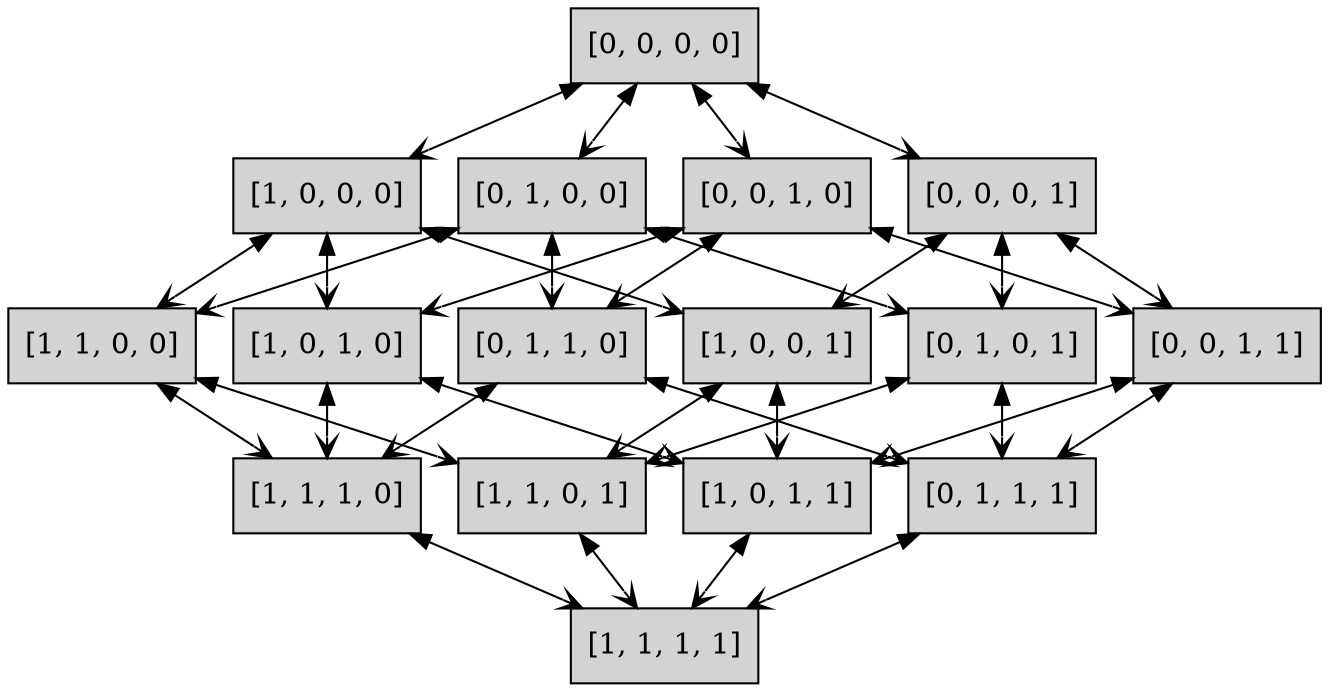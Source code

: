 digraph G {
	rankdir = TB;
	bgcolor = white;
	0 [label = "[0, 0, 0, 0]", shape = rectangle, style = filled, fillcolor = lightgrey];
	1 [label = "[1, 0, 0, 0]", shape = rectangle, style = filled, fillcolor = lightgrey];
	0 -> 1 [dir = both, color = black, arrowhead = vee, penwdith = 2]
	31 [label = "[0, 1, 0, 0]", shape = rectangle, style = filled, fillcolor = lightgrey];
	0 -> 31 [dir = both, color = black, arrowhead = vee, penwdith = 2]
	961 [label = "[0, 0, 1, 0]", shape = rectangle, style = filled, fillcolor = lightgrey];
	0 -> 961 [dir = both, color = black, arrowhead = vee, penwdith = 2]
	29791 [label = "[0, 0, 0, 1]", shape = rectangle, style = filled, fillcolor = lightgrey];
	0 -> 29791 [dir = both, color = black, arrowhead = vee, penwdith = 2]
	32 [label = "[1, 1, 0, 0]", shape = rectangle, style = filled, fillcolor = lightgrey];
	1 -> 32 [dir = both, color = black, arrowhead = vee, penwdith = 2]
	962 [label = "[1, 0, 1, 0]", shape = rectangle, style = filled, fillcolor = lightgrey];
	1 -> 962 [dir = both, color = black, arrowhead = vee, penwdith = 2]
	29792 [label = "[1, 0, 0, 1]", shape = rectangle, style = filled, fillcolor = lightgrey];
	1 -> 29792 [dir = both, color = black, arrowhead = vee, penwdith = 2]
	31 -> 32 [dir = both, color = black, arrowhead = vee, penwdith = 2]
	992 [label = "[0, 1, 1, 0]", shape = rectangle, style = filled, fillcolor = lightgrey];
	31 -> 992 [dir = both, color = black, arrowhead = vee, penwdith = 2]
	29822 [label = "[0, 1, 0, 1]", shape = rectangle, style = filled, fillcolor = lightgrey];
	31 -> 29822 [dir = both, color = black, arrowhead = vee, penwdith = 2]
	993 [label = "[1, 1, 1, 0]", shape = rectangle, style = filled, fillcolor = lightgrey];
	32 -> 993 [dir = both, color = black, arrowhead = vee, penwdith = 2]
	29823 [label = "[1, 1, 0, 1]", shape = rectangle, style = filled, fillcolor = lightgrey];
	32 -> 29823 [dir = both, color = black, arrowhead = vee, penwdith = 2]
	961 -> 962 [dir = both, color = black, arrowhead = vee, penwdith = 2]
	961 -> 992 [dir = both, color = black, arrowhead = vee, penwdith = 2]
	30752 [label = "[0, 0, 1, 1]", shape = rectangle, style = filled, fillcolor = lightgrey];
	961 -> 30752 [dir = both, color = black, arrowhead = vee, penwdith = 2]
	962 -> 993 [dir = both, color = black, arrowhead = vee, penwdith = 2]
	30753 [label = "[1, 0, 1, 1]", shape = rectangle, style = filled, fillcolor = lightgrey];
	962 -> 30753 [dir = both, color = black, arrowhead = vee, penwdith = 2]
	992 -> 993 [dir = both, color = black, arrowhead = vee, penwdith = 2]
	30783 [label = "[0, 1, 1, 1]", shape = rectangle, style = filled, fillcolor = lightgrey];
	992 -> 30783 [dir = both, color = black, arrowhead = vee, penwdith = 2]
	30784 [label = "[1, 1, 1, 1]", shape = rectangle, style = filled, fillcolor = lightgrey];
	993 -> 30784 [dir = both, color = black, arrowhead = vee, penwdith = 2]
	29791 -> 29792 [dir = both, color = black, arrowhead = vee, penwdith = 2]
	29791 -> 29822 [dir = both, color = black, arrowhead = vee, penwdith = 2]
	29791 -> 30752 [dir = both, color = black, arrowhead = vee, penwdith = 2]
	29792 -> 29823 [dir = both, color = black, arrowhead = vee, penwdith = 2]
	29792 -> 30753 [dir = both, color = black, arrowhead = vee, penwdith = 2]
	29822 -> 29823 [dir = both, color = black, arrowhead = vee, penwdith = 2]
	29822 -> 30783 [dir = both, color = black, arrowhead = vee, penwdith = 2]
	29823 -> 30784 [dir = both, color = black, arrowhead = vee, penwdith = 2]
	30752 -> 30753 [dir = both, color = black, arrowhead = vee, penwdith = 2]
	30752 -> 30783 [dir = both, color = black, arrowhead = vee, penwdith = 2]
	30753 -> 30784 [dir = both, color = black, arrowhead = vee, penwdith = 2]
	30783 -> 30784 [dir = both, color = black, arrowhead = vee, penwdith = 2]
	}
